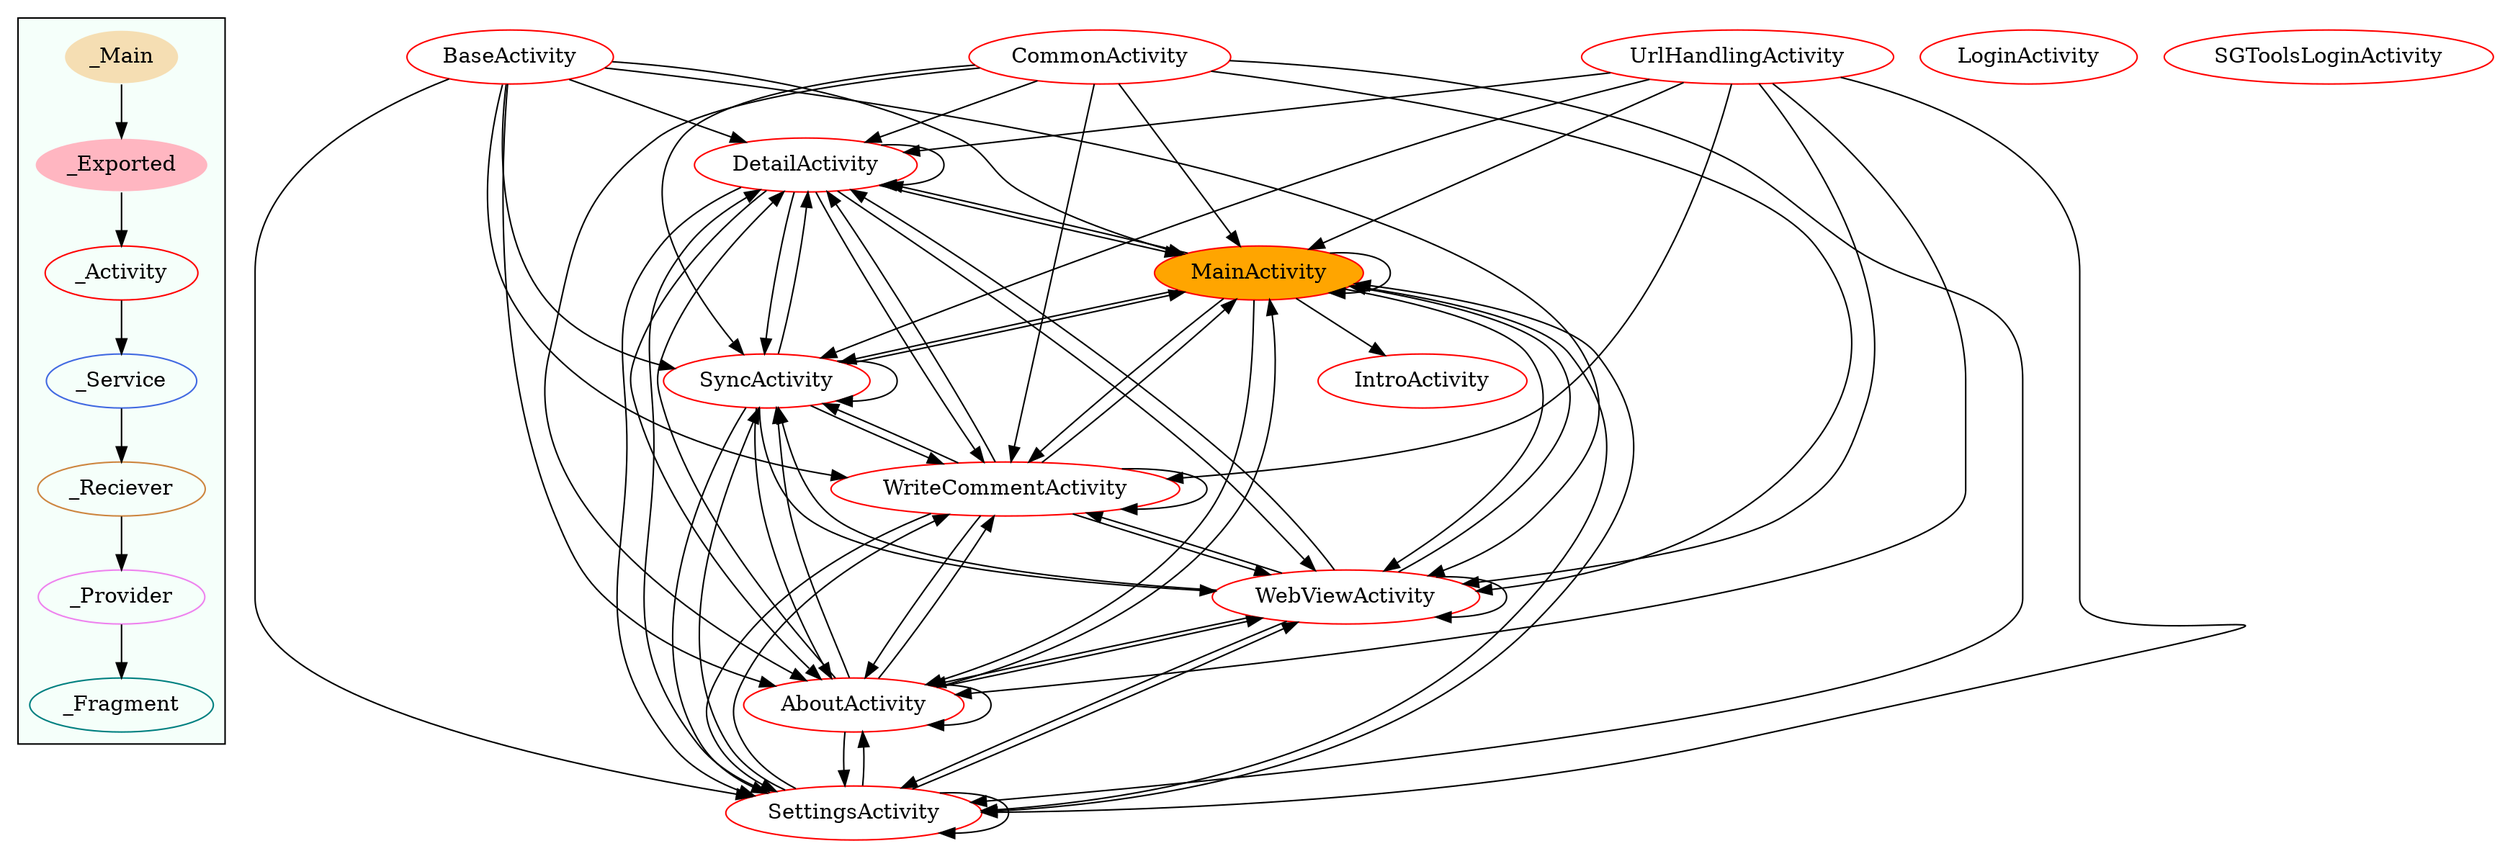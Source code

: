 digraph G {
subgraph cluster_legend{ 
bgcolor=mintcream;
_Activity[color = red];
_Service[color = royalblue];
_Provider[color = violet];
_Reciever[color = peru];
_Fragment[color = teal];
_Main[style=filled, fillcolor=wheat, color = mintcream];
_Exported[style=filled, fillcolor=lightpink, color = mintcream];
_Main -> _Exported -> _Activity -> _Service -> _Reciever -> _Provider -> _Fragment; 
}
DetailActivity[color = red];
MainActivity[style=filled, fillcolor=orange, color = red];
BaseActivity[color = red];
SettingsActivity[color = red];
IntroActivity[color = red];
CommonActivity[color = red];
UrlHandlingActivity[color = red];
AboutActivity[color = red];
LoginActivity[color = red];
WebViewActivity[color = red];
SGToolsLoginActivity[color = red];
WriteCommentActivity[color = red];
SyncActivity[color = red];

 DetailActivity -> WriteCommentActivity
 DetailActivity -> SettingsActivity
 DetailActivity -> MainActivity
 DetailActivity -> WebViewActivity
 DetailActivity -> DetailActivity
 DetailActivity -> SyncActivity
 DetailActivity -> AboutActivity
 MainActivity -> SettingsActivity
 MainActivity -> IntroActivity
 MainActivity -> WriteCommentActivity
 MainActivity -> AboutActivity
 MainActivity -> MainActivity
 MainActivity -> WebViewActivity
 MainActivity -> DetailActivity
 MainActivity -> SyncActivity
 BaseActivity -> WriteCommentActivity
 BaseActivity -> MainActivity
 BaseActivity -> AboutActivity
 BaseActivity -> WebViewActivity
 BaseActivity -> SettingsActivity
 BaseActivity -> DetailActivity
 BaseActivity -> SyncActivity
 SettingsActivity -> DetailActivity
 SettingsActivity -> SyncActivity
 SettingsActivity -> WebViewActivity
 SettingsActivity -> AboutActivity
 SettingsActivity -> MainActivity
 SettingsActivity -> SettingsActivity
 SettingsActivity -> WriteCommentActivity
 CommonActivity -> AboutActivity
 CommonActivity -> DetailActivity
 CommonActivity -> WebViewActivity
 CommonActivity -> SettingsActivity
 CommonActivity -> MainActivity
 CommonActivity -> WriteCommentActivity
 CommonActivity -> SyncActivity
 UrlHandlingActivity -> WebViewActivity
 UrlHandlingActivity -> WriteCommentActivity
 UrlHandlingActivity -> MainActivity
 UrlHandlingActivity -> AboutActivity
 UrlHandlingActivity -> SyncActivity
 UrlHandlingActivity -> SettingsActivity
 UrlHandlingActivity -> DetailActivity
 AboutActivity -> SettingsActivity
 AboutActivity -> WriteCommentActivity
 AboutActivity -> MainActivity
 AboutActivity -> SyncActivity
 AboutActivity -> DetailActivity
 AboutActivity -> AboutActivity
 AboutActivity -> WebViewActivity
 WebViewActivity -> MainActivity
 WebViewActivity -> WebViewActivity
 WebViewActivity -> SettingsActivity
 WebViewActivity -> DetailActivity
 WebViewActivity -> AboutActivity
 WebViewActivity -> SyncActivity
 WebViewActivity -> WriteCommentActivity
 WriteCommentActivity -> AboutActivity
 WriteCommentActivity -> WriteCommentActivity
 WriteCommentActivity -> SyncActivity
 WriteCommentActivity -> MainActivity
 WriteCommentActivity -> DetailActivity
 WriteCommentActivity -> SettingsActivity
 WriteCommentActivity -> WebViewActivity
 SyncActivity -> WebViewActivity
 SyncActivity -> MainActivity
 SyncActivity -> WriteCommentActivity
 SyncActivity -> SyncActivity
 SyncActivity -> AboutActivity
 SyncActivity -> SettingsActivity
 SyncActivity -> DetailActivity
}